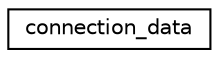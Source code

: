 digraph "Graphical Class Hierarchy"
{
  edge [fontname="Helvetica",fontsize="10",labelfontname="Helvetica",labelfontsize="10"];
  node [fontname="Helvetica",fontsize="10",shape=record];
  rankdir="LR";
  Node0 [label="connection_data",height=0.2,width=0.4,color="black", fillcolor="white", style="filled",URL="$structconnection__data.html"];
}
